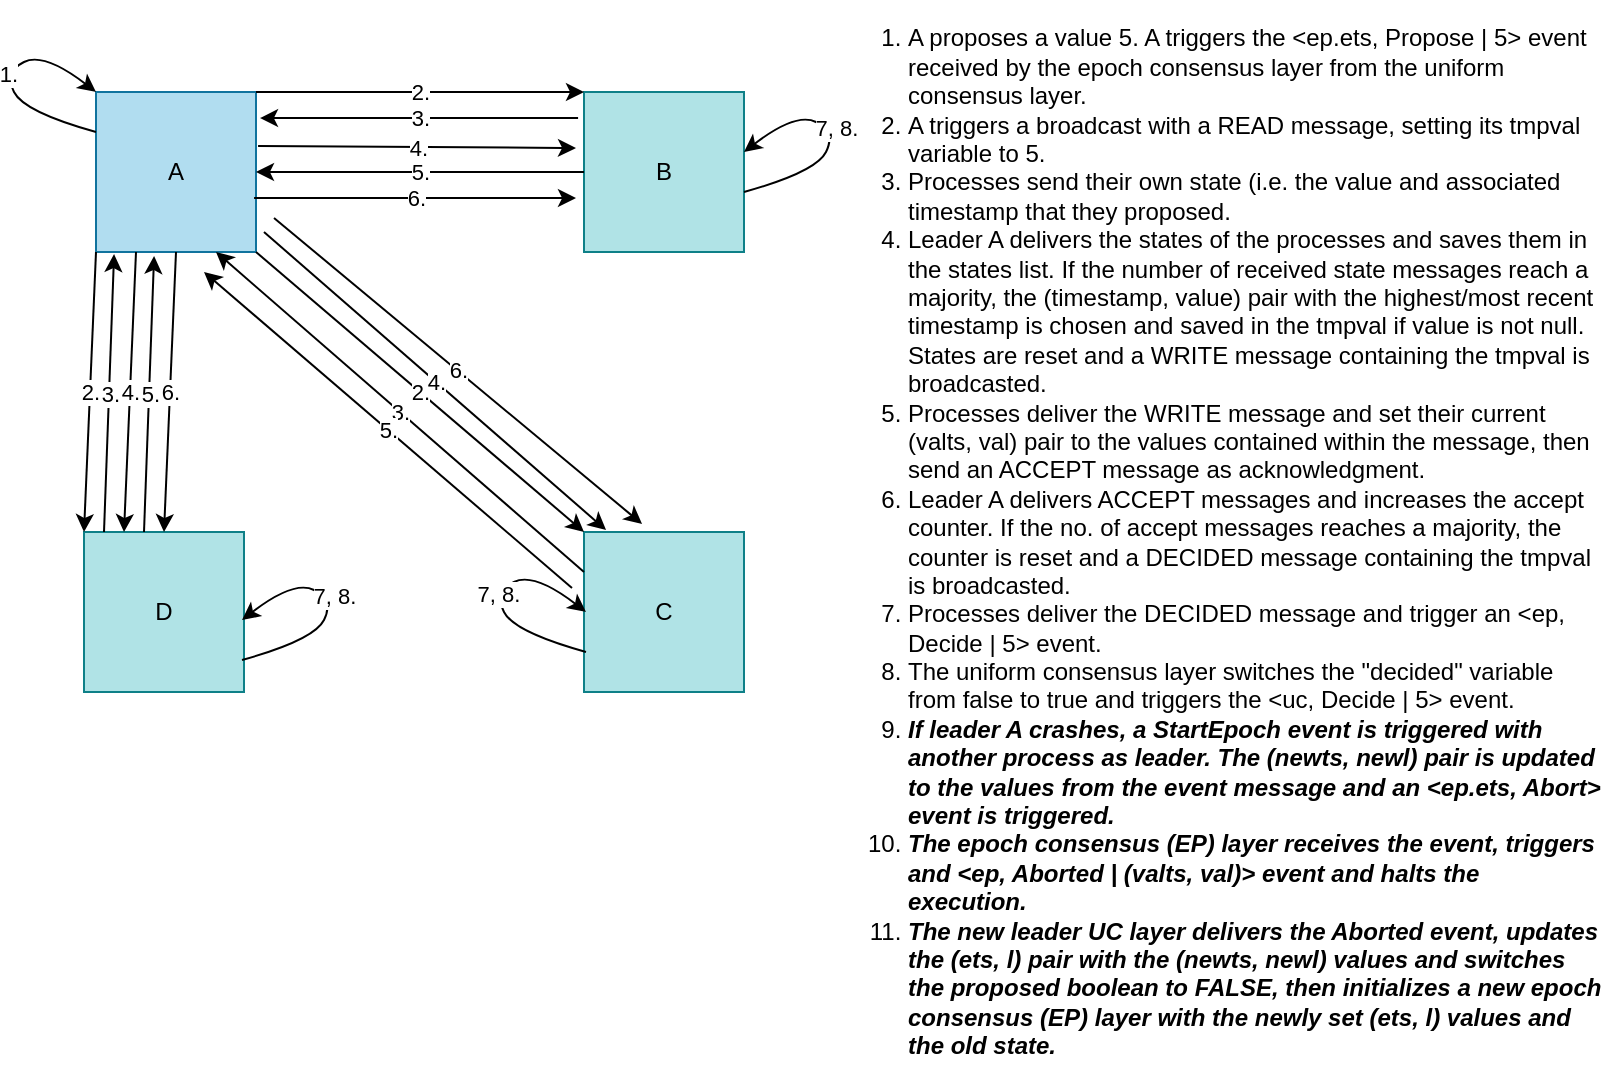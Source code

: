 <mxfile version="21.5.2" type="device">
  <diagram name="Page-1" id="qexW0GoM9GMoykkjlQxq">
    <mxGraphModel dx="1402" dy="730" grid="1" gridSize="10" guides="1" tooltips="1" connect="1" arrows="1" fold="1" page="1" pageScale="1" pageWidth="850" pageHeight="1100" math="0" shadow="0">
      <root>
        <mxCell id="0" />
        <mxCell id="1" parent="0" />
        <mxCell id="PtrqWuawoQSoD1VGYV8C-43" value="A" style="whiteSpace=wrap;html=1;aspect=fixed;fillColor=#b1ddf0;strokeColor=#10739e;" vertex="1" parent="1">
          <mxGeometry x="56" y="60" width="80" height="80" as="geometry" />
        </mxCell>
        <mxCell id="PtrqWuawoQSoD1VGYV8C-44" value="B" style="whiteSpace=wrap;html=1;aspect=fixed;fillColor=#b0e3e6;strokeColor=#0e8088;" vertex="1" parent="1">
          <mxGeometry x="300" y="60" width="80" height="80" as="geometry" />
        </mxCell>
        <mxCell id="PtrqWuawoQSoD1VGYV8C-45" value="D" style="whiteSpace=wrap;html=1;aspect=fixed;fillColor=#b0e3e6;strokeColor=#0e8088;" vertex="1" parent="1">
          <mxGeometry x="50" y="280" width="80" height="80" as="geometry" />
        </mxCell>
        <mxCell id="PtrqWuawoQSoD1VGYV8C-46" value="C" style="whiteSpace=wrap;html=1;aspect=fixed;fillColor=#b0e3e6;strokeColor=#0e8088;" vertex="1" parent="1">
          <mxGeometry x="300" y="280" width="80" height="80" as="geometry" />
        </mxCell>
        <mxCell id="PtrqWuawoQSoD1VGYV8C-63" value="&lt;div&gt;&lt;ol&gt;&lt;li&gt;A proposes a value 5. A triggers the &amp;lt;ep.ets, Propose | 5&amp;gt; event received by the epoch consensus layer from the uniform consensus layer.&lt;/li&gt;&lt;li&gt;A triggers a broadcast with a READ message, setting its tmpval variable to 5. &lt;br&gt;&lt;/li&gt;&lt;li&gt;Processes send their own state (i.e. the value and associated timestamp that they proposed.&lt;/li&gt;&lt;li&gt;Leader A delivers the states of the processes and saves them in the states list. If the number of received state messages reach a majority, the (timestamp, value) pair with the highest/most recent timestamp is chosen and saved in the tmpval if value is not null. States are reset and a WRITE message containing the tmpval is broadcasted.&lt;/li&gt;&lt;li&gt;Processes deliver the WRITE message and set their current (valts, val) pair to the values contained within the message, then send an ACCEPT message as acknowledgment.&lt;/li&gt;&lt;li&gt;Leader A delivers ACCEPT messages and increases the accept counter. If the no. of accept messages reaches a majority, the counter is reset and a DECIDED message containing the tmpval is broadcasted.&lt;/li&gt;&lt;li&gt;Processes deliver the DECIDED message and trigger an &amp;lt;ep, Decide | 5&amp;gt; event. &lt;br&gt;&lt;/li&gt;&lt;li&gt;The uniform consensus layer switches the &quot;decided&quot; variable from false to true and triggers the &amp;lt;uc, Decide | 5&amp;gt; event.&lt;/li&gt;&lt;li&gt;&lt;i&gt;&lt;b&gt;If leader A crashes, a StartEpoch event is triggered with another process as leader. The (newts, newl) pair is updated to the values from the event message and an &amp;lt;ep.ets, Abort&amp;gt; event is triggered.&lt;/b&gt;&lt;/i&gt;&lt;/li&gt;&lt;li&gt;&lt;i&gt;&lt;b&gt;The epoch consensus (EP) layer receives the event, triggers and &amp;lt;ep, Aborted | (valts, val)&amp;gt; event and halts the execution.&lt;/b&gt;&lt;/i&gt;&lt;/li&gt;&lt;li&gt;&lt;i&gt;&lt;b&gt;The new leader UC layer delivers the Aborted event, updates the (ets, l) pair with the (newts, newl) values and switches the proposed boolean to FALSE, then initializes a new epoch consensus (EP) layer with the newly set (ets, l) values and the old state.&lt;/b&gt;&lt;/i&gt;&lt;br&gt;&lt;/li&gt;&lt;/ol&gt;&lt;/div&gt;" style="text;html=1;strokeColor=none;fillColor=none;align=left;verticalAlign=middle;whiteSpace=wrap;rounded=0;" vertex="1" parent="1">
          <mxGeometry x="420" y="230" width="390" height="110" as="geometry" />
        </mxCell>
        <mxCell id="PtrqWuawoQSoD1VGYV8C-137" value="" style="curved=1;endArrow=classic;html=1;rounded=0;entryX=0;entryY=0;entryDx=0;entryDy=0;exitX=0;exitY=0.25;exitDx=0;exitDy=0;" edge="1" parent="1" source="PtrqWuawoQSoD1VGYV8C-43" target="PtrqWuawoQSoD1VGYV8C-43">
          <mxGeometry width="50" height="50" relative="1" as="geometry">
            <mxPoint x="150" y="220" as="sourcePoint" />
            <mxPoint x="200" y="170" as="targetPoint" />
            <Array as="points">
              <mxPoint x="20" y="70" />
              <mxPoint x="10" y="50" />
              <mxPoint x="30" y="40" />
            </Array>
          </mxGeometry>
        </mxCell>
        <mxCell id="PtrqWuawoQSoD1VGYV8C-138" value="1." style="edgeLabel;html=1;align=center;verticalAlign=middle;resizable=0;points=[];" vertex="1" connectable="0" parent="PtrqWuawoQSoD1VGYV8C-137">
          <mxGeometry x="0.059" y="-2" relative="1" as="geometry">
            <mxPoint as="offset" />
          </mxGeometry>
        </mxCell>
        <mxCell id="PtrqWuawoQSoD1VGYV8C-139" value="2." style="endArrow=classic;html=1;rounded=0;exitX=1;exitY=0;exitDx=0;exitDy=0;entryX=0;entryY=0;entryDx=0;entryDy=0;" edge="1" parent="1" source="PtrqWuawoQSoD1VGYV8C-43" target="PtrqWuawoQSoD1VGYV8C-44">
          <mxGeometry width="50" height="50" relative="1" as="geometry">
            <mxPoint x="150" y="220" as="sourcePoint" />
            <mxPoint x="200" y="170" as="targetPoint" />
          </mxGeometry>
        </mxCell>
        <mxCell id="PtrqWuawoQSoD1VGYV8C-140" value="2." style="endArrow=classic;html=1;rounded=0;exitX=1;exitY=1;exitDx=0;exitDy=0;entryX=0;entryY=0;entryDx=0;entryDy=0;" edge="1" parent="1" source="PtrqWuawoQSoD1VGYV8C-43" target="PtrqWuawoQSoD1VGYV8C-46">
          <mxGeometry width="50" height="50" relative="1" as="geometry">
            <mxPoint x="146" y="70" as="sourcePoint" />
            <mxPoint x="310" y="70" as="targetPoint" />
          </mxGeometry>
        </mxCell>
        <mxCell id="PtrqWuawoQSoD1VGYV8C-141" value="2." style="endArrow=classic;html=1;rounded=0;exitX=0;exitY=1;exitDx=0;exitDy=0;entryX=0;entryY=0;entryDx=0;entryDy=0;" edge="1" parent="1" source="PtrqWuawoQSoD1VGYV8C-43" target="PtrqWuawoQSoD1VGYV8C-45">
          <mxGeometry width="50" height="50" relative="1" as="geometry">
            <mxPoint x="146" y="150" as="sourcePoint" />
            <mxPoint x="310" y="290" as="targetPoint" />
          </mxGeometry>
        </mxCell>
        <mxCell id="PtrqWuawoQSoD1VGYV8C-142" value="3." style="endArrow=classic;html=1;rounded=0;entryX=0.113;entryY=1.013;entryDx=0;entryDy=0;entryPerimeter=0;" edge="1" parent="1" target="PtrqWuawoQSoD1VGYV8C-43">
          <mxGeometry width="50" height="50" relative="1" as="geometry">
            <mxPoint x="60" y="280" as="sourcePoint" />
            <mxPoint x="66" y="150" as="targetPoint" />
          </mxGeometry>
        </mxCell>
        <mxCell id="PtrqWuawoQSoD1VGYV8C-143" value="3." style="endArrow=classic;html=1;rounded=0;exitX=0;exitY=0.25;exitDx=0;exitDy=0;entryX=0.75;entryY=1;entryDx=0;entryDy=0;" edge="1" parent="1" source="PtrqWuawoQSoD1VGYV8C-46" target="PtrqWuawoQSoD1VGYV8C-43">
          <mxGeometry width="50" height="50" relative="1" as="geometry">
            <mxPoint x="290" y="290" as="sourcePoint" />
            <mxPoint x="125" y="145" as="targetPoint" />
          </mxGeometry>
        </mxCell>
        <mxCell id="PtrqWuawoQSoD1VGYV8C-145" value="3." style="endArrow=classic;html=1;rounded=0;exitX=-0.037;exitY=0.163;exitDx=0;exitDy=0;entryX=1.025;entryY=0.163;entryDx=0;entryDy=0;entryPerimeter=0;exitPerimeter=0;" edge="1" parent="1" source="PtrqWuawoQSoD1VGYV8C-44" target="PtrqWuawoQSoD1VGYV8C-43">
          <mxGeometry width="50" height="50" relative="1" as="geometry">
            <mxPoint x="310" y="310" as="sourcePoint" />
            <mxPoint x="126" y="150" as="targetPoint" />
          </mxGeometry>
        </mxCell>
        <mxCell id="PtrqWuawoQSoD1VGYV8C-146" value="4." style="endArrow=classic;html=1;rounded=0;exitX=1.013;exitY=0.338;exitDx=0;exitDy=0;entryX=-0.05;entryY=0.35;entryDx=0;entryDy=0;entryPerimeter=0;exitPerimeter=0;" edge="1" parent="1" source="PtrqWuawoQSoD1VGYV8C-43" target="PtrqWuawoQSoD1VGYV8C-44">
          <mxGeometry width="50" height="50" relative="1" as="geometry">
            <mxPoint x="190" y="220" as="sourcePoint" />
            <mxPoint x="240" y="170" as="targetPoint" />
          </mxGeometry>
        </mxCell>
        <mxCell id="PtrqWuawoQSoD1VGYV8C-147" value="4." style="endArrow=classic;html=1;rounded=0;entryX=0.138;entryY=-0.012;entryDx=0;entryDy=0;entryPerimeter=0;" edge="1" parent="1" target="PtrqWuawoQSoD1VGYV8C-46">
          <mxGeometry width="50" height="50" relative="1" as="geometry">
            <mxPoint x="140" y="130" as="sourcePoint" />
            <mxPoint x="306" y="98" as="targetPoint" />
          </mxGeometry>
        </mxCell>
        <mxCell id="PtrqWuawoQSoD1VGYV8C-148" value="4." style="endArrow=classic;html=1;rounded=0;entryX=0.25;entryY=0;entryDx=0;entryDy=0;exitX=0.25;exitY=1;exitDx=0;exitDy=0;" edge="1" parent="1" source="PtrqWuawoQSoD1VGYV8C-43" target="PtrqWuawoQSoD1VGYV8C-45">
          <mxGeometry width="50" height="50" relative="1" as="geometry">
            <mxPoint x="150" y="140" as="sourcePoint" />
            <mxPoint x="321" y="289" as="targetPoint" />
          </mxGeometry>
        </mxCell>
        <mxCell id="PtrqWuawoQSoD1VGYV8C-150" value="5." style="endArrow=classic;html=1;rounded=0;entryX=0.363;entryY=1.025;entryDx=0;entryDy=0;entryPerimeter=0;" edge="1" parent="1" target="PtrqWuawoQSoD1VGYV8C-43">
          <mxGeometry width="50" height="50" relative="1" as="geometry">
            <mxPoint x="80" y="280" as="sourcePoint" />
            <mxPoint x="86" y="150" as="targetPoint" />
          </mxGeometry>
        </mxCell>
        <mxCell id="PtrqWuawoQSoD1VGYV8C-151" value="5." style="endArrow=classic;html=1;rounded=0;exitX=-0.075;exitY=0.35;exitDx=0;exitDy=0;exitPerimeter=0;" edge="1" parent="1" source="PtrqWuawoQSoD1VGYV8C-46">
          <mxGeometry width="50" height="50" relative="1" as="geometry">
            <mxPoint x="90" y="290" as="sourcePoint" />
            <mxPoint x="110" y="150" as="targetPoint" />
          </mxGeometry>
        </mxCell>
        <mxCell id="PtrqWuawoQSoD1VGYV8C-152" value="5." style="endArrow=classic;html=1;rounded=0;exitX=0;exitY=0.5;exitDx=0;exitDy=0;entryX=1;entryY=0.5;entryDx=0;entryDy=0;" edge="1" parent="1" source="PtrqWuawoQSoD1VGYV8C-44" target="PtrqWuawoQSoD1VGYV8C-43">
          <mxGeometry width="50" height="50" relative="1" as="geometry">
            <mxPoint x="304" y="318" as="sourcePoint" />
            <mxPoint x="120" y="160" as="targetPoint" />
          </mxGeometry>
        </mxCell>
        <mxCell id="PtrqWuawoQSoD1VGYV8C-153" value="6." style="endArrow=classic;html=1;rounded=0;exitX=0.988;exitY=0.663;exitDx=0;exitDy=0;exitPerimeter=0;entryX=-0.05;entryY=0.663;entryDx=0;entryDy=0;entryPerimeter=0;" edge="1" parent="1" source="PtrqWuawoQSoD1VGYV8C-43" target="PtrqWuawoQSoD1VGYV8C-44">
          <mxGeometry width="50" height="50" relative="1" as="geometry">
            <mxPoint x="190" y="220" as="sourcePoint" />
            <mxPoint x="240" y="170" as="targetPoint" />
          </mxGeometry>
        </mxCell>
        <mxCell id="PtrqWuawoQSoD1VGYV8C-154" value="6." style="endArrow=classic;html=1;rounded=0;exitX=0.988;exitY=0.663;exitDx=0;exitDy=0;exitPerimeter=0;entryX=0.363;entryY=-0.05;entryDx=0;entryDy=0;entryPerimeter=0;" edge="1" parent="1" target="PtrqWuawoQSoD1VGYV8C-46">
          <mxGeometry width="50" height="50" relative="1" as="geometry">
            <mxPoint x="145" y="123" as="sourcePoint" />
            <mxPoint x="306" y="123" as="targetPoint" />
          </mxGeometry>
        </mxCell>
        <mxCell id="PtrqWuawoQSoD1VGYV8C-155" value="6." style="endArrow=classic;html=1;rounded=0;exitX=0.5;exitY=1;exitDx=0;exitDy=0;" edge="1" parent="1" source="PtrqWuawoQSoD1VGYV8C-43">
          <mxGeometry width="50" height="50" relative="1" as="geometry">
            <mxPoint x="95" y="152" as="sourcePoint" />
            <mxPoint x="90" y="280" as="targetPoint" />
          </mxGeometry>
        </mxCell>
        <mxCell id="PtrqWuawoQSoD1VGYV8C-159" value="" style="curved=1;endArrow=classic;html=1;rounded=0;entryX=0;entryY=0;entryDx=0;entryDy=0;exitX=0;exitY=0.25;exitDx=0;exitDy=0;" edge="1" parent="1">
          <mxGeometry width="50" height="50" relative="1" as="geometry">
            <mxPoint x="129" y="344" as="sourcePoint" />
            <mxPoint x="129" y="324" as="targetPoint" />
            <Array as="points">
              <mxPoint x="165" y="334" />
              <mxPoint x="175" y="314" />
              <mxPoint x="155" y="304" />
            </Array>
          </mxGeometry>
        </mxCell>
        <mxCell id="PtrqWuawoQSoD1VGYV8C-160" value="7, 8." style="edgeLabel;html=1;align=center;verticalAlign=middle;resizable=0;points=[];" vertex="1" connectable="0" parent="PtrqWuawoQSoD1VGYV8C-159">
          <mxGeometry x="0.059" y="-2" relative="1" as="geometry">
            <mxPoint as="offset" />
          </mxGeometry>
        </mxCell>
        <mxCell id="PtrqWuawoQSoD1VGYV8C-161" value="" style="curved=1;endArrow=classic;html=1;rounded=0;entryX=0;entryY=0;entryDx=0;entryDy=0;exitX=0;exitY=0.25;exitDx=0;exitDy=0;" edge="1" parent="1">
          <mxGeometry width="50" height="50" relative="1" as="geometry">
            <mxPoint x="301" y="340" as="sourcePoint" />
            <mxPoint x="301" y="320" as="targetPoint" />
            <Array as="points">
              <mxPoint x="265" y="330" />
              <mxPoint x="255" y="310" />
              <mxPoint x="275" y="300" />
            </Array>
          </mxGeometry>
        </mxCell>
        <mxCell id="PtrqWuawoQSoD1VGYV8C-162" value="7, 8." style="edgeLabel;html=1;align=center;verticalAlign=middle;resizable=0;points=[];" vertex="1" connectable="0" parent="PtrqWuawoQSoD1VGYV8C-161">
          <mxGeometry x="0.059" y="-2" relative="1" as="geometry">
            <mxPoint as="offset" />
          </mxGeometry>
        </mxCell>
        <mxCell id="PtrqWuawoQSoD1VGYV8C-163" value="" style="curved=1;endArrow=classic;html=1;rounded=0;entryX=0;entryY=0;entryDx=0;entryDy=0;exitX=0;exitY=0.25;exitDx=0;exitDy=0;" edge="1" parent="1">
          <mxGeometry width="50" height="50" relative="1" as="geometry">
            <mxPoint x="380" y="110" as="sourcePoint" />
            <mxPoint x="380" y="90" as="targetPoint" />
            <Array as="points">
              <mxPoint x="416" y="100" />
              <mxPoint x="426" y="80" />
              <mxPoint x="406" y="70" />
            </Array>
          </mxGeometry>
        </mxCell>
        <mxCell id="PtrqWuawoQSoD1VGYV8C-164" value="7, 8." style="edgeLabel;html=1;align=center;verticalAlign=middle;resizable=0;points=[];" vertex="1" connectable="0" parent="PtrqWuawoQSoD1VGYV8C-163">
          <mxGeometry x="0.059" y="-2" relative="1" as="geometry">
            <mxPoint as="offset" />
          </mxGeometry>
        </mxCell>
      </root>
    </mxGraphModel>
  </diagram>
</mxfile>
